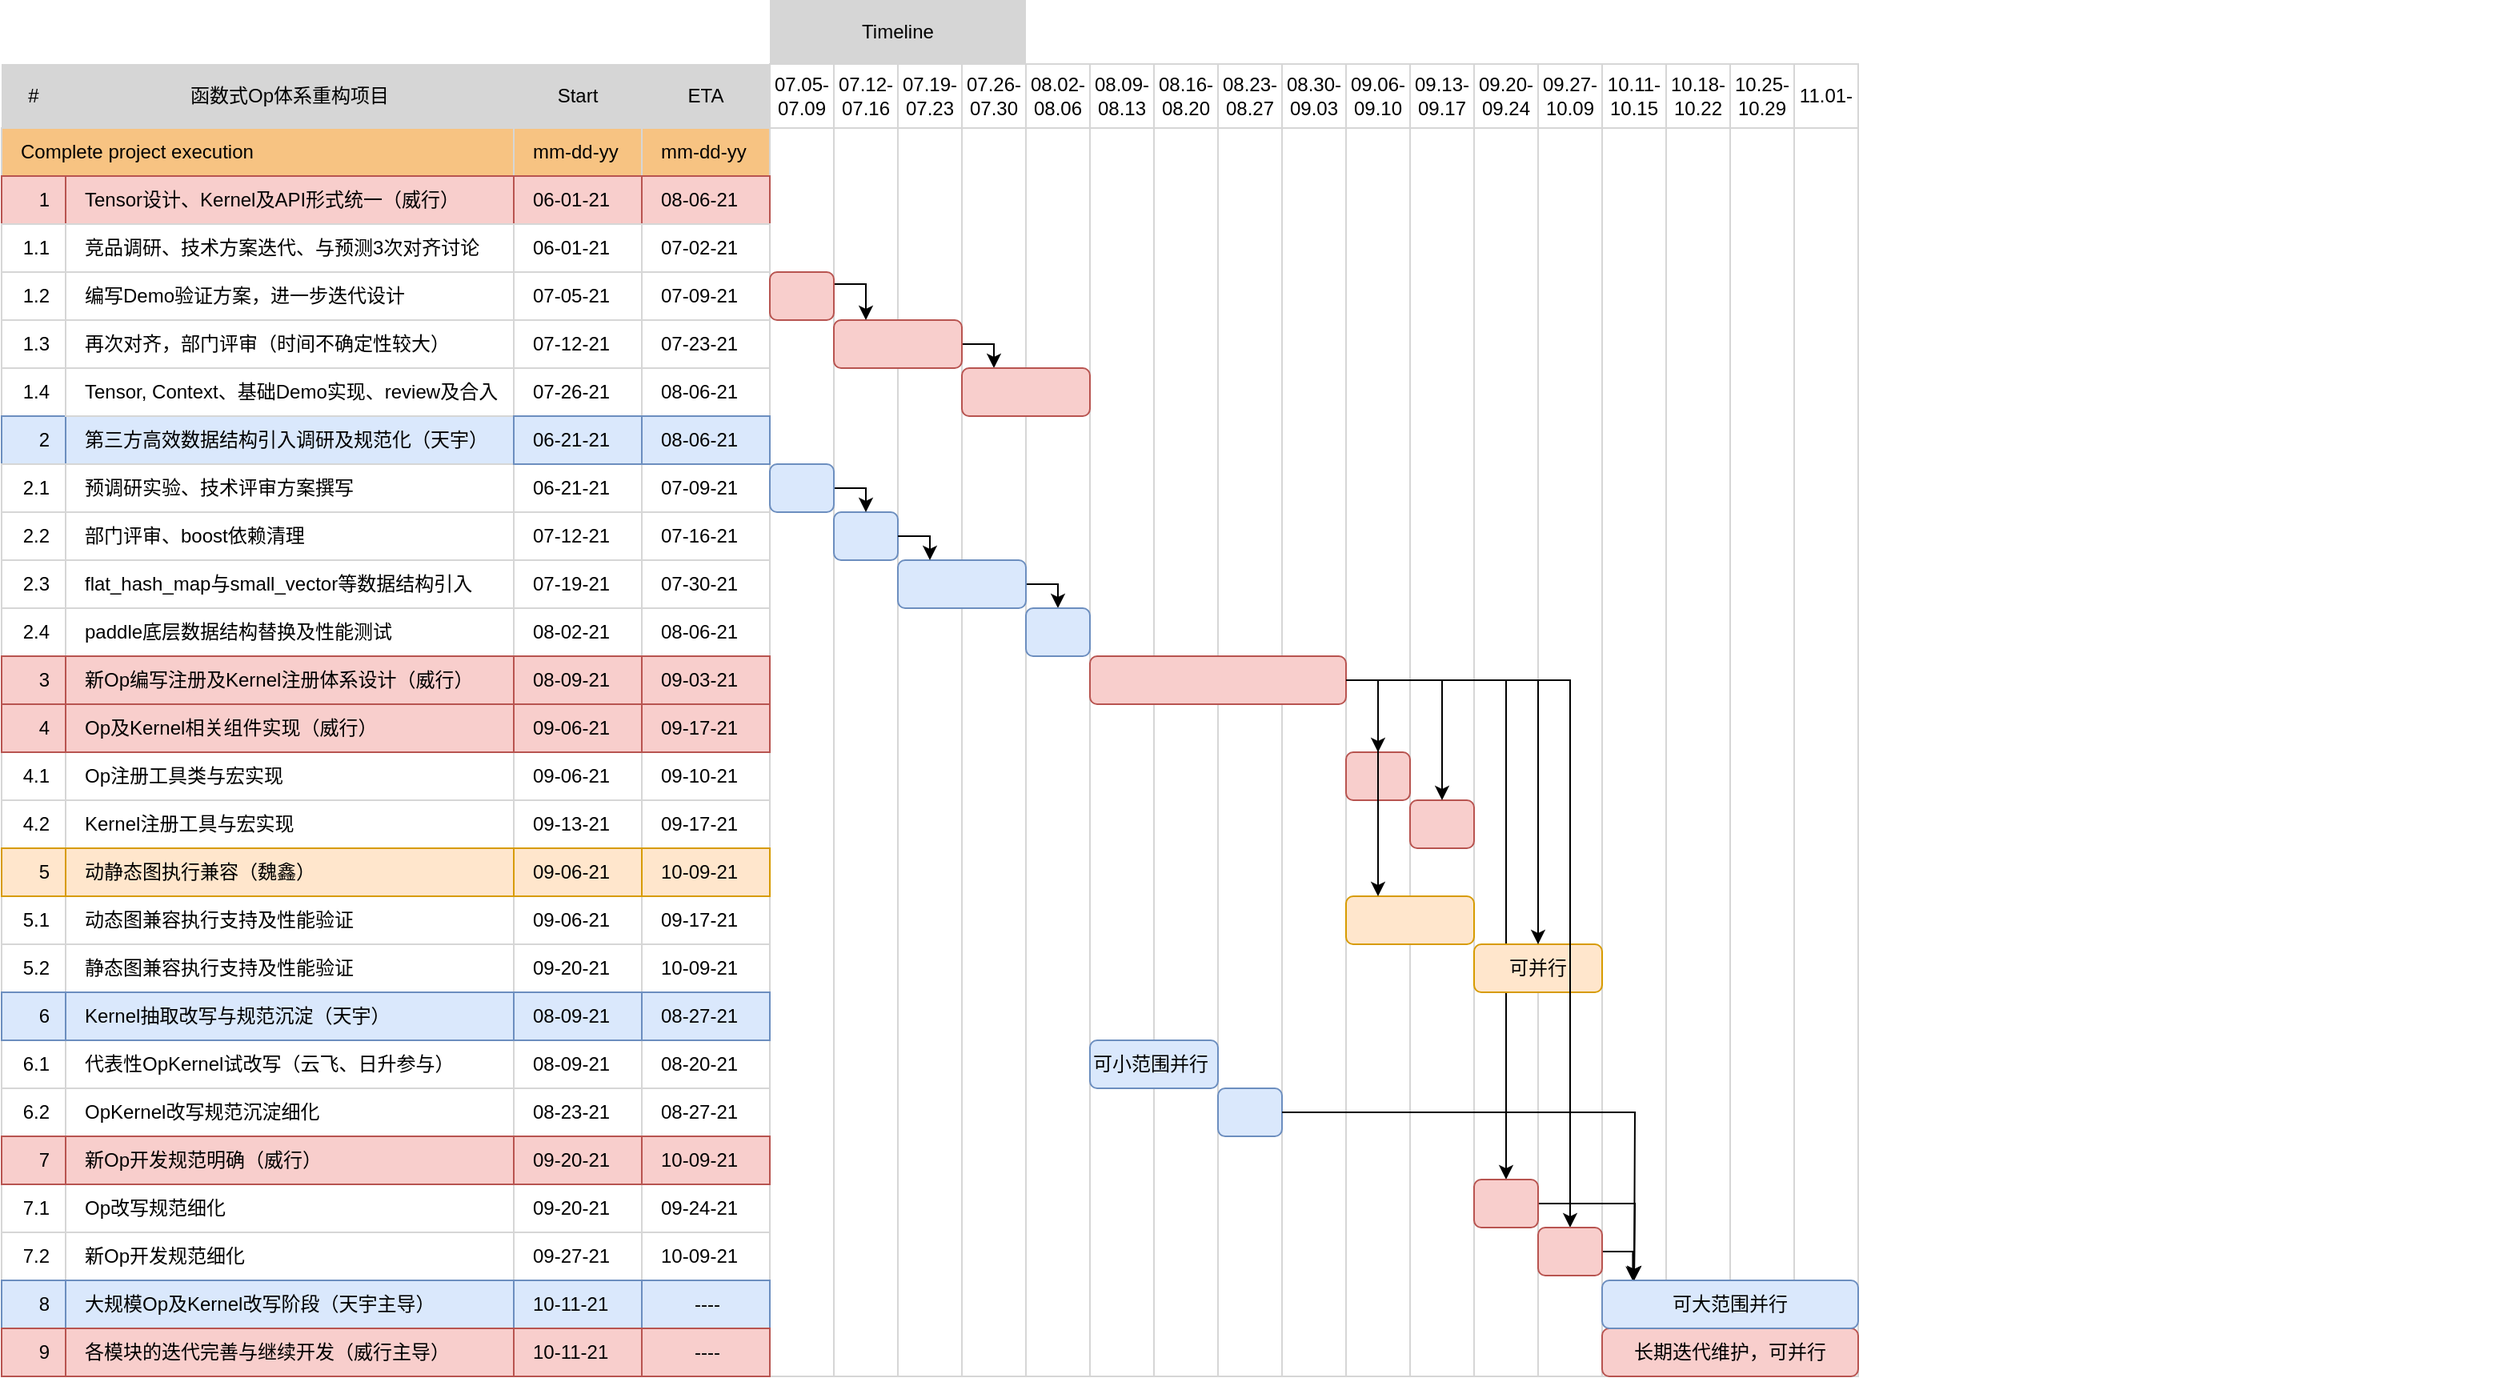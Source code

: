 <mxfile version="14.8.4" type="github">
  <diagram id="ldL86o38puUB_D25Ix0b" name="Page-1">
    <mxGraphModel dx="3258" dy="1356" grid="1" gridSize="10" guides="1" tooltips="1" connect="1" arrows="1" fold="1" page="1" pageScale="1" pageWidth="827" pageHeight="1169" math="0" shadow="0">
      <root>
        <mxCell id="0" />
        <mxCell id="1" parent="0" />
        <mxCell id="llm-Sv5bOsCH1gsNNvd9-442" value="" style="rounded=0;whiteSpace=wrap;html=1;strokeColor=#D6D6D6;fillColor=#FFFFFF;" vertex="1" parent="1">
          <mxGeometry x="-90" y="300" width="40" height="780" as="geometry" />
        </mxCell>
        <mxCell id="llm-Sv5bOsCH1gsNNvd9-437" value="09.20-09.24" style="whiteSpace=wrap;html=1;aspect=fixed;strokeColor=#D6D6D6;strokeWidth=1;fillColor=#FFFFFF;fontColor=#000000;align=center;" vertex="1" parent="1">
          <mxGeometry x="350" y="260" width="40" height="40" as="geometry" />
        </mxCell>
        <mxCell id="llm-Sv5bOsCH1gsNNvd9-438" value="09.27-10.09" style="whiteSpace=wrap;html=1;aspect=fixed;strokeColor=#D6D6D6;strokeWidth=1;fillColor=#FFFFFF;fontColor=#000000;align=center;" vertex="1" parent="1">
          <mxGeometry x="390" y="260" width="40" height="40" as="geometry" />
        </mxCell>
        <mxCell id="llm-Sv5bOsCH1gsNNvd9-439" value="10.11-10.15" style="whiteSpace=wrap;html=1;aspect=fixed;strokeColor=#D6D6D6;strokeWidth=1;fillColor=#FFFFFF;fontColor=#000000;align=center;" vertex="1" parent="1">
          <mxGeometry x="430" y="260" width="40" height="40" as="geometry" />
        </mxCell>
        <mxCell id="llm-Sv5bOsCH1gsNNvd9-440" value="10.18-10.22" style="whiteSpace=wrap;html=1;aspect=fixed;strokeColor=#D6D6D6;strokeWidth=1;fillColor=#FFFFFF;fontColor=#000000;align=center;" vertex="1" parent="1">
          <mxGeometry x="470" y="260" width="40" height="40" as="geometry" />
        </mxCell>
        <mxCell id="llm-Sv5bOsCH1gsNNvd9-441" value="10.25-10.29" style="whiteSpace=wrap;html=1;aspect=fixed;strokeColor=#D6D6D6;strokeWidth=1;fillColor=#FFFFFF;fontColor=#000000;align=center;" vertex="1" parent="1">
          <mxGeometry x="510" y="260" width="40" height="40" as="geometry" />
        </mxCell>
        <mxCell id="llm-Sv5bOsCH1gsNNvd9-342" value="" style="rounded=0;whiteSpace=wrap;html=1;strokeColor=#D6D6D6;fillColor=#FFFFFF;" vertex="1" parent="1">
          <mxGeometry x="30" y="299.62" width="40" height="780.38" as="geometry" />
        </mxCell>
        <mxCell id="llm-Sv5bOsCH1gsNNvd9-343" value="" style="rounded=0;whiteSpace=wrap;html=1;strokeColor=#D6D6D6;fillColor=#FFFFFF;" vertex="1" parent="1">
          <mxGeometry x="70" y="299.62" width="40" height="780.38" as="geometry" />
        </mxCell>
        <mxCell id="llm-Sv5bOsCH1gsNNvd9-344" value="" style="rounded=0;whiteSpace=wrap;html=1;strokeColor=#D6D6D6;fillColor=#FFFFFF;" vertex="1" parent="1">
          <mxGeometry x="110" y="299.62" width="40" height="780.38" as="geometry" />
        </mxCell>
        <mxCell id="llm-Sv5bOsCH1gsNNvd9-345" value="" style="rounded=0;whiteSpace=wrap;html=1;strokeColor=#D6D6D6;fillColor=#FFFFFF;" vertex="1" parent="1">
          <mxGeometry x="-50" y="299.62" width="40" height="780.38" as="geometry" />
        </mxCell>
        <mxCell id="llm-Sv5bOsCH1gsNNvd9-346" value="" style="rounded=0;whiteSpace=wrap;html=1;strokeColor=#D6D6D6;fillColor=#FFFFFF;" vertex="1" parent="1">
          <mxGeometry x="-10" y="299.62" width="40" height="780.38" as="geometry" />
        </mxCell>
        <mxCell id="llm-Sv5bOsCH1gsNNvd9-410" value="" style="rounded=0;whiteSpace=wrap;html=1;strokeColor=#D6D6D6;fillColor=#FFFFFF;" vertex="1" parent="1">
          <mxGeometry x="230" y="299.62" width="40" height="780.38" as="geometry" />
        </mxCell>
        <mxCell id="llm-Sv5bOsCH1gsNNvd9-411" value="" style="rounded=0;whiteSpace=wrap;html=1;strokeColor=#D6D6D6;fillColor=#FFFFFF;" vertex="1" parent="1">
          <mxGeometry x="270" y="299.62" width="40" height="780.38" as="geometry" />
        </mxCell>
        <mxCell id="llm-Sv5bOsCH1gsNNvd9-412" value="" style="rounded=0;whiteSpace=wrap;html=1;strokeColor=#D6D6D6;fillColor=#FFFFFF;" vertex="1" parent="1">
          <mxGeometry x="310" y="299.62" width="40" height="780.38" as="geometry" />
        </mxCell>
        <mxCell id="llm-Sv5bOsCH1gsNNvd9-413" value="" style="rounded=0;whiteSpace=wrap;html=1;strokeColor=#D6D6D6;fillColor=#FFFFFF;" vertex="1" parent="1">
          <mxGeometry x="150" y="299.62" width="40" height="780.38" as="geometry" />
        </mxCell>
        <mxCell id="llm-Sv5bOsCH1gsNNvd9-414" value="" style="rounded=0;whiteSpace=wrap;html=1;strokeColor=#D6D6D6;fillColor=#FFFFFF;" vertex="1" parent="1">
          <mxGeometry x="190" y="299.62" width="40" height="780.38" as="geometry" />
        </mxCell>
        <mxCell id="llm-Sv5bOsCH1gsNNvd9-424" value="" style="rounded=0;whiteSpace=wrap;html=1;strokeColor=#D6D6D6;fillColor=#FFFFFF;" vertex="1" parent="1">
          <mxGeometry x="350" y="300" width="40" height="780" as="geometry" />
        </mxCell>
        <mxCell id="llm-Sv5bOsCH1gsNNvd9-110" value="&lt;span style=&quot;&quot;&gt;Complete project execution&lt;/span&gt;" style="rounded=0;whiteSpace=wrap;html=1;strokeColor=#D6D6D6;fillColor=#f7c382;align=left;spacingLeft=10;" vertex="1" parent="1">
          <mxGeometry x="-570" y="300" width="480" height="30" as="geometry" />
        </mxCell>
        <mxCell id="llm-Sv5bOsCH1gsNNvd9-111" value="Tensor设计、Kernel及API形式统一（威行）" style="rounded=0;whiteSpace=wrap;html=1;strokeColor=#b85450;fillColor=#f8cecc;align=left;spacingLeft=10;" vertex="1" parent="1">
          <mxGeometry x="-530" y="330" width="280" height="30" as="geometry" />
        </mxCell>
        <mxCell id="llm-Sv5bOsCH1gsNNvd9-112" value="竞品调研、技术方案迭代、与预测3次对齐讨论" style="rounded=0;whiteSpace=wrap;html=1;strokeColor=#D6D6D6;fillColor=#FFFFFF;align=left;spacingLeft=10;" vertex="1" parent="1">
          <mxGeometry x="-530" y="360" width="280" height="30" as="geometry" />
        </mxCell>
        <mxCell id="llm-Sv5bOsCH1gsNNvd9-113" value="再次对齐，部门评审（时间不确定性较大）" style="rounded=0;whiteSpace=wrap;html=1;strokeColor=#D6D6D6;fillColor=#FFFFFF;align=left;spacingLeft=10;" vertex="1" parent="1">
          <mxGeometry x="-530" y="420" width="280" height="30" as="geometry" />
        </mxCell>
        <mxCell id="llm-Sv5bOsCH1gsNNvd9-116" value="&lt;span&gt;第三方高效数据结构引入调研及规范化（天宇）&lt;/span&gt;" style="rounded=0;whiteSpace=wrap;html=1;strokeColor=#6c8ebf;fillColor=#dae8fc;align=left;spacingLeft=10;" vertex="1" parent="1">
          <mxGeometry x="-530" y="480" width="280" height="30" as="geometry" />
        </mxCell>
        <mxCell id="llm-Sv5bOsCH1gsNNvd9-117" value="预调研实验、技术评审方案撰写" style="rounded=0;whiteSpace=wrap;html=1;strokeColor=#D6D6D6;fillColor=#FFFFFF;align=left;spacingLeft=10;" vertex="1" parent="1">
          <mxGeometry x="-530" y="510" width="280" height="30" as="geometry" />
        </mxCell>
        <mxCell id="llm-Sv5bOsCH1gsNNvd9-118" value="&lt;span&gt;部门评审、boost依赖清理&lt;/span&gt;" style="rounded=0;whiteSpace=wrap;html=1;strokeColor=#D6D6D6;fillColor=#FFFFFF;align=left;spacingLeft=10;" vertex="1" parent="1">
          <mxGeometry x="-530" y="540" width="280" height="30" as="geometry" />
        </mxCell>
        <mxCell id="llm-Sv5bOsCH1gsNNvd9-119" value="flat_hash_map与small_vector等数据结构引入" style="rounded=0;whiteSpace=wrap;html=1;strokeColor=#D6D6D6;fillColor=#FFFFFF;align=left;spacingLeft=10;" vertex="1" parent="1">
          <mxGeometry x="-530" y="570" width="280" height="30" as="geometry" />
        </mxCell>
        <mxCell id="llm-Sv5bOsCH1gsNNvd9-120" value="paddle底层数据结构替换及性能测试" style="rounded=0;whiteSpace=wrap;html=1;strokeColor=#D6D6D6;fillColor=#FFFFFF;align=left;spacingLeft=10;" vertex="1" parent="1">
          <mxGeometry x="-530" y="600" width="280" height="30" as="geometry" />
        </mxCell>
        <mxCell id="llm-Sv5bOsCH1gsNNvd9-123" value="&lt;span&gt;新Op编写注册及Kernel注册体系设计（威行）&lt;/span&gt;" style="rounded=0;whiteSpace=wrap;html=1;strokeColor=#b85450;fillColor=#f8cecc;align=left;spacingLeft=10;" vertex="1" parent="1">
          <mxGeometry x="-530" y="630" width="280" height="30" as="geometry" />
        </mxCell>
        <mxCell id="llm-Sv5bOsCH1gsNNvd9-124" value="&lt;span&gt;Op注册工具类与宏实现&lt;/span&gt;" style="rounded=0;whiteSpace=wrap;html=1;strokeColor=#D6D6D6;fillColor=#FFFFFF;align=left;spacingLeft=10;" vertex="1" parent="1">
          <mxGeometry x="-530" y="690" width="280" height="30" as="geometry" />
        </mxCell>
        <mxCell id="llm-Sv5bOsCH1gsNNvd9-125" value="Kernel注册工具与宏实现" style="rounded=0;whiteSpace=wrap;html=1;strokeColor=#D6D6D6;fillColor=#FFFFFF;align=left;spacingLeft=10;" vertex="1" parent="1">
          <mxGeometry x="-530" y="720" width="280" height="30" as="geometry" />
        </mxCell>
        <mxCell id="llm-Sv5bOsCH1gsNNvd9-126" value="&lt;span&gt;动态图兼容执行支持及性能验证&lt;/span&gt;" style="rounded=0;whiteSpace=wrap;html=1;strokeColor=#D6D6D6;fillColor=#FFFFFF;align=left;spacingLeft=10;" vertex="1" parent="1">
          <mxGeometry x="-530" y="780" width="280" height="30" as="geometry" />
        </mxCell>
        <mxCell id="llm-Sv5bOsCH1gsNNvd9-127" value="静态图兼容执行支持及性能验证" style="rounded=0;whiteSpace=wrap;html=1;strokeColor=#D6D6D6;fillColor=#FFFFFF;align=left;spacingLeft=10;" vertex="1" parent="1">
          <mxGeometry x="-530" y="810" width="280" height="30" as="geometry" />
        </mxCell>
        <mxCell id="llm-Sv5bOsCH1gsNNvd9-129" value="1" style="rounded=0;whiteSpace=wrap;html=1;strokeColor=#b85450;fillColor=#f8cecc;align=right;spacingLeft=10;spacingRight=8;" vertex="1" parent="1">
          <mxGeometry x="-570" y="330" width="40" height="30" as="geometry" />
        </mxCell>
        <mxCell id="llm-Sv5bOsCH1gsNNvd9-130" value="1.1" style="rounded=0;whiteSpace=wrap;html=1;strokeColor=#D6D6D6;fillColor=#FFFFFF;align=right;spacingLeft=10;spacingRight=8;" vertex="1" parent="1">
          <mxGeometry x="-570" y="360" width="40" height="30" as="geometry" />
        </mxCell>
        <mxCell id="llm-Sv5bOsCH1gsNNvd9-131" value="1.2" style="rounded=0;whiteSpace=wrap;html=1;strokeColor=#D6D6D6;fillColor=#FFFFFF;align=right;spacingLeft=10;spacingRight=8;" vertex="1" parent="1">
          <mxGeometry x="-570" y="390" width="40" height="30" as="geometry" />
        </mxCell>
        <mxCell id="llm-Sv5bOsCH1gsNNvd9-132" value="1.4" style="rounded=0;whiteSpace=wrap;html=1;strokeColor=#D6D6D6;fillColor=#FFFFFF;align=right;spacingLeft=10;spacingRight=8;" vertex="1" parent="1">
          <mxGeometry x="-570" y="450" width="40" height="30" as="geometry" />
        </mxCell>
        <mxCell id="llm-Sv5bOsCH1gsNNvd9-134" value="2" style="rounded=0;whiteSpace=wrap;html=1;strokeColor=#6c8ebf;fillColor=#dae8fc;align=right;spacingLeft=10;spacingRight=8;" vertex="1" parent="1">
          <mxGeometry x="-570" y="480" width="40" height="30" as="geometry" />
        </mxCell>
        <mxCell id="llm-Sv5bOsCH1gsNNvd9-135" value="2.1" style="rounded=0;whiteSpace=wrap;html=1;strokeColor=#D6D6D6;fillColor=#FFFFFF;align=right;spacingLeft=10;spacingRight=8;" vertex="1" parent="1">
          <mxGeometry x="-570" y="510" width="40" height="30" as="geometry" />
        </mxCell>
        <mxCell id="llm-Sv5bOsCH1gsNNvd9-136" value="2.2" style="rounded=0;whiteSpace=wrap;html=1;strokeColor=#D6D6D6;fillColor=#FFFFFF;align=right;spacingLeft=10;spacingRight=8;" vertex="1" parent="1">
          <mxGeometry x="-570" y="540" width="40" height="30" as="geometry" />
        </mxCell>
        <mxCell id="llm-Sv5bOsCH1gsNNvd9-137" value="2.3" style="rounded=0;whiteSpace=wrap;html=1;strokeColor=#D6D6D6;fillColor=#FFFFFF;align=right;spacingLeft=10;spacingRight=8;" vertex="1" parent="1">
          <mxGeometry x="-570" y="570" width="40" height="30" as="geometry" />
        </mxCell>
        <mxCell id="llm-Sv5bOsCH1gsNNvd9-138" value="2.4" style="rounded=0;whiteSpace=wrap;html=1;strokeColor=#D6D6D6;fillColor=#FFFFFF;align=right;spacingLeft=10;spacingRight=8;" vertex="1" parent="1">
          <mxGeometry x="-570" y="600" width="40" height="30" as="geometry" />
        </mxCell>
        <mxCell id="llm-Sv5bOsCH1gsNNvd9-141" value="3" style="rounded=0;whiteSpace=wrap;html=1;strokeColor=#b85450;fillColor=#f8cecc;align=right;spacingLeft=10;spacingRight=8;" vertex="1" parent="1">
          <mxGeometry x="-570" y="630" width="40" height="30" as="geometry" />
        </mxCell>
        <mxCell id="llm-Sv5bOsCH1gsNNvd9-142" value="4.1" style="rounded=0;whiteSpace=wrap;html=1;strokeColor=#D6D6D6;fillColor=#FFFFFF;align=right;spacingLeft=10;spacingRight=8;" vertex="1" parent="1">
          <mxGeometry x="-570" y="690" width="40" height="30" as="geometry" />
        </mxCell>
        <mxCell id="llm-Sv5bOsCH1gsNNvd9-143" value="4.2" style="rounded=0;whiteSpace=wrap;html=1;strokeColor=#D6D6D6;fillColor=#FFFFFF;align=right;spacingLeft=10;spacingRight=8;" vertex="1" parent="1">
          <mxGeometry x="-570" y="720" width="40" height="30" as="geometry" />
        </mxCell>
        <mxCell id="llm-Sv5bOsCH1gsNNvd9-144" value="5.1" style="rounded=0;whiteSpace=wrap;html=1;strokeColor=#D6D6D6;fillColor=#FFFFFF;align=right;spacingLeft=10;spacingRight=8;" vertex="1" parent="1">
          <mxGeometry x="-570" y="780" width="40" height="30" as="geometry" />
        </mxCell>
        <mxCell id="llm-Sv5bOsCH1gsNNvd9-145" value="5.2" style="rounded=0;whiteSpace=wrap;html=1;strokeColor=#D6D6D6;fillColor=#FFFFFF;align=right;spacingLeft=10;spacingRight=8;" vertex="1" parent="1">
          <mxGeometry x="-570" y="810" width="40" height="30" as="geometry" />
        </mxCell>
        <mxCell id="llm-Sv5bOsCH1gsNNvd9-150" value="mm-dd-yy" style="rounded=0;whiteSpace=wrap;html=1;strokeColor=#D6D6D6;fillColor=#f7c382;align=left;spacingLeft=10;spacingRight=8;" vertex="1" parent="1">
          <mxGeometry x="-250" y="300" width="80" height="30" as="geometry" />
        </mxCell>
        <mxCell id="llm-Sv5bOsCH1gsNNvd9-151" value="06-01-21" style="rounded=0;whiteSpace=wrap;html=1;strokeColor=#b85450;fillColor=#f8cecc;align=left;spacingLeft=10;spacingRight=8;" vertex="1" parent="1">
          <mxGeometry x="-250" y="330" width="80" height="30" as="geometry" />
        </mxCell>
        <mxCell id="llm-Sv5bOsCH1gsNNvd9-152" value="06-01-21" style="rounded=0;whiteSpace=wrap;html=1;strokeColor=#D6D6D6;fillColor=#FFFFFF;align=left;spacingLeft=10;spacingRight=8;" vertex="1" parent="1">
          <mxGeometry x="-250" y="360" width="80" height="30" as="geometry" />
        </mxCell>
        <mxCell id="llm-Sv5bOsCH1gsNNvd9-153" value="mm-dd-yy" style="rounded=0;whiteSpace=wrap;html=1;strokeColor=#D6D6D6;fillColor=#f7c382;align=left;spacingLeft=10;spacingRight=8;" vertex="1" parent="1">
          <mxGeometry x="-170" y="300" width="80" height="30" as="geometry" />
        </mxCell>
        <mxCell id="llm-Sv5bOsCH1gsNNvd9-154" value="08-06-21" style="rounded=0;whiteSpace=wrap;html=1;strokeColor=#b85450;fillColor=#f8cecc;align=left;spacingLeft=10;spacingRight=8;" vertex="1" parent="1">
          <mxGeometry x="-170" y="330" width="80" height="30" as="geometry" />
        </mxCell>
        <mxCell id="llm-Sv5bOsCH1gsNNvd9-155" value="07-02-21" style="rounded=0;whiteSpace=wrap;html=1;strokeColor=#D6D6D6;fillColor=#FFFFFF;align=left;spacingLeft=10;spacingRight=8;" vertex="1" parent="1">
          <mxGeometry x="-170" y="360" width="80" height="30" as="geometry" />
        </mxCell>
        <mxCell id="llm-Sv5bOsCH1gsNNvd9-156" value="编写Demo验证方案，进一步迭代设计" style="rounded=0;whiteSpace=wrap;html=1;strokeColor=#D6D6D6;fillColor=#FFFFFF;align=left;spacingLeft=10;" vertex="1" parent="1">
          <mxGeometry x="-530" y="390" width="280" height="30" as="geometry" />
        </mxCell>
        <mxCell id="llm-Sv5bOsCH1gsNNvd9-157" value="1.3" style="rounded=0;whiteSpace=wrap;html=1;strokeColor=#D6D6D6;fillColor=#FFFFFF;align=right;spacingLeft=10;spacingRight=8;" vertex="1" parent="1">
          <mxGeometry x="-570" y="420" width="40" height="30" as="geometry" />
        </mxCell>
        <mxCell id="llm-Sv5bOsCH1gsNNvd9-158" value="Tensor, Context、基础Demo实现、review及合入" style="rounded=0;whiteSpace=wrap;html=1;strokeColor=#D6D6D6;fillColor=#FFFFFF;align=left;spacingLeft=10;" vertex="1" parent="1">
          <mxGeometry x="-530" y="450" width="280" height="30" as="geometry" />
        </mxCell>
        <mxCell id="llm-Sv5bOsCH1gsNNvd9-160" value="#" style="rounded=0;whiteSpace=wrap;html=1;strokeColor=none;fillColor=#D6D6D6;align=center;" vertex="1" parent="1">
          <mxGeometry x="-570" y="260" width="40" height="40" as="geometry" />
        </mxCell>
        <mxCell id="llm-Sv5bOsCH1gsNNvd9-161" value="函数式Op体系重构项目" style="rounded=0;whiteSpace=wrap;html=1;strokeColor=none;fillColor=#D6D6D6;align=center;" vertex="1" parent="1">
          <mxGeometry x="-530" y="260" width="280" height="40" as="geometry" />
        </mxCell>
        <mxCell id="llm-Sv5bOsCH1gsNNvd9-163" value="Start" style="rounded=0;whiteSpace=wrap;html=1;strokeColor=none;fillColor=#D6D6D6;align=center;" vertex="1" parent="1">
          <mxGeometry x="-250" y="260" width="80" height="40" as="geometry" />
        </mxCell>
        <mxCell id="llm-Sv5bOsCH1gsNNvd9-164" value="ETA" style="rounded=0;whiteSpace=wrap;html=1;strokeColor=none;fillColor=#D6D6D6;align=center;" vertex="1" parent="1">
          <mxGeometry x="-170" y="260" width="80" height="40" as="geometry" />
        </mxCell>
        <mxCell id="llm-Sv5bOsCH1gsNNvd9-165" value="07-05-21" style="rounded=0;whiteSpace=wrap;html=1;strokeColor=#D6D6D6;fillColor=#FFFFFF;align=left;spacingLeft=10;spacingRight=8;" vertex="1" parent="1">
          <mxGeometry x="-250" y="390" width="80" height="30" as="geometry" />
        </mxCell>
        <mxCell id="llm-Sv5bOsCH1gsNNvd9-166" value="07-09-21" style="rounded=0;whiteSpace=wrap;html=1;strokeColor=#D6D6D6;fillColor=#FFFFFF;align=left;spacingLeft=10;spacingRight=8;" vertex="1" parent="1">
          <mxGeometry x="-170" y="390" width="80" height="30" as="geometry" />
        </mxCell>
        <mxCell id="llm-Sv5bOsCH1gsNNvd9-168" value="07-12-21" style="rounded=0;whiteSpace=wrap;html=1;strokeColor=#D6D6D6;fillColor=#FFFFFF;align=left;spacingLeft=10;spacingRight=8;" vertex="1" parent="1">
          <mxGeometry x="-250" y="420" width="80" height="30" as="geometry" />
        </mxCell>
        <mxCell id="llm-Sv5bOsCH1gsNNvd9-169" value="07-23-21" style="rounded=0;whiteSpace=wrap;html=1;strokeColor=#D6D6D6;fillColor=#FFFFFF;align=left;spacingLeft=10;spacingRight=8;" vertex="1" parent="1">
          <mxGeometry x="-170" y="420" width="80" height="30" as="geometry" />
        </mxCell>
        <mxCell id="llm-Sv5bOsCH1gsNNvd9-172" value="07-26-21" style="rounded=0;whiteSpace=wrap;html=1;strokeColor=#D6D6D6;fillColor=#FFFFFF;align=left;spacingLeft=10;spacingRight=8;" vertex="1" parent="1">
          <mxGeometry x="-250" y="450" width="80" height="30" as="geometry" />
        </mxCell>
        <mxCell id="llm-Sv5bOsCH1gsNNvd9-177" value="08-06-21" style="rounded=0;whiteSpace=wrap;html=1;strokeColor=#D6D6D6;fillColor=#FFFFFF;align=left;spacingLeft=10;spacingRight=8;" vertex="1" parent="1">
          <mxGeometry x="-170" y="450" width="80" height="30" as="geometry" />
        </mxCell>
        <mxCell id="llm-Sv5bOsCH1gsNNvd9-181" value="06-21-21" style="rounded=0;whiteSpace=wrap;html=1;strokeColor=#D6D6D6;fillColor=#FFFFFF;align=left;spacingLeft=10;spacingRight=8;" vertex="1" parent="1">
          <mxGeometry x="-250" y="510" width="80" height="30" as="geometry" />
        </mxCell>
        <mxCell id="llm-Sv5bOsCH1gsNNvd9-182" value="07-12-21" style="rounded=0;whiteSpace=wrap;html=1;strokeColor=#D6D6D6;fillColor=#FFFFFF;align=left;spacingLeft=10;spacingRight=8;" vertex="1" parent="1">
          <mxGeometry x="-250" y="540" width="80" height="30" as="geometry" />
        </mxCell>
        <mxCell id="llm-Sv5bOsCH1gsNNvd9-184" value="07-19-21" style="rounded=0;whiteSpace=wrap;html=1;strokeColor=#D6D6D6;fillColor=#FFFFFF;align=left;spacingLeft=10;spacingRight=8;" vertex="1" parent="1">
          <mxGeometry x="-250" y="570" width="80" height="30" as="geometry" />
        </mxCell>
        <mxCell id="llm-Sv5bOsCH1gsNNvd9-186" value="07-09-21" style="rounded=0;whiteSpace=wrap;html=1;strokeColor=#D6D6D6;fillColor=#FFFFFF;align=left;spacingLeft=10;spacingRight=8;" vertex="1" parent="1">
          <mxGeometry x="-170" y="510" width="80" height="30" as="geometry" />
        </mxCell>
        <mxCell id="llm-Sv5bOsCH1gsNNvd9-187" value="07-16-21" style="rounded=0;whiteSpace=wrap;html=1;strokeColor=#D6D6D6;fillColor=#FFFFFF;align=left;spacingLeft=10;spacingRight=8;" vertex="1" parent="1">
          <mxGeometry x="-170" y="540" width="80" height="30" as="geometry" />
        </mxCell>
        <mxCell id="llm-Sv5bOsCH1gsNNvd9-188" value="07-30-21" style="rounded=0;whiteSpace=wrap;html=1;strokeColor=#D6D6D6;fillColor=#FFFFFF;align=left;spacingLeft=10;spacingRight=8;" vertex="1" parent="1">
          <mxGeometry x="-170" y="570" width="80" height="30" as="geometry" />
        </mxCell>
        <mxCell id="llm-Sv5bOsCH1gsNNvd9-190" value="08-02-21" style="rounded=0;whiteSpace=wrap;html=1;strokeColor=#D6D6D6;fillColor=#FFFFFF;align=left;spacingLeft=10;spacingRight=8;" vertex="1" parent="1">
          <mxGeometry x="-250" y="600" width="80" height="30" as="geometry" />
        </mxCell>
        <mxCell id="llm-Sv5bOsCH1gsNNvd9-195" value="08-06-21" style="rounded=0;whiteSpace=wrap;html=1;strokeColor=#D6D6D6;fillColor=#FFFFFF;align=left;spacingLeft=10;spacingRight=8;" vertex="1" parent="1">
          <mxGeometry x="-170" y="600" width="80" height="30" as="geometry" />
        </mxCell>
        <mxCell id="llm-Sv5bOsCH1gsNNvd9-199" value="09-06-21" style="rounded=0;whiteSpace=wrap;html=1;strokeColor=#D6D6D6;fillColor=#FFFFFF;align=left;spacingLeft=10;spacingRight=8;" vertex="1" parent="1">
          <mxGeometry x="-250" y="690" width="80" height="30" as="geometry" />
        </mxCell>
        <mxCell id="llm-Sv5bOsCH1gsNNvd9-200" value="09-13-21" style="rounded=0;whiteSpace=wrap;html=1;strokeColor=#D6D6D6;fillColor=#FFFFFF;align=left;spacingLeft=10;spacingRight=8;" vertex="1" parent="1">
          <mxGeometry x="-250" y="720" width="80" height="30" as="geometry" />
        </mxCell>
        <mxCell id="llm-Sv5bOsCH1gsNNvd9-202" value="09-06-21" style="rounded=0;whiteSpace=wrap;html=1;strokeColor=#D6D6D6;fillColor=#FFFFFF;align=left;spacingLeft=10;spacingRight=8;" vertex="1" parent="1">
          <mxGeometry x="-250" y="780" width="80" height="30" as="geometry" />
        </mxCell>
        <mxCell id="llm-Sv5bOsCH1gsNNvd9-204" value="09-10-21" style="rounded=0;whiteSpace=wrap;html=1;strokeColor=#D6D6D6;fillColor=#FFFFFF;align=left;spacingLeft=10;spacingRight=8;" vertex="1" parent="1">
          <mxGeometry x="-170" y="690" width="80" height="30" as="geometry" />
        </mxCell>
        <mxCell id="llm-Sv5bOsCH1gsNNvd9-205" value="09-17-21" style="rounded=0;whiteSpace=wrap;html=1;strokeColor=#D6D6D6;fillColor=#FFFFFF;align=left;spacingLeft=10;spacingRight=8;" vertex="1" parent="1">
          <mxGeometry x="-170" y="720" width="80" height="30" as="geometry" />
        </mxCell>
        <mxCell id="llm-Sv5bOsCH1gsNNvd9-206" value="09-17-21" style="rounded=0;whiteSpace=wrap;html=1;strokeColor=#D6D6D6;fillColor=#FFFFFF;align=left;spacingLeft=10;spacingRight=8;" vertex="1" parent="1">
          <mxGeometry x="-170" y="780" width="80" height="30" as="geometry" />
        </mxCell>
        <mxCell id="llm-Sv5bOsCH1gsNNvd9-208" value="09-20-21" style="rounded=0;whiteSpace=wrap;html=1;strokeColor=#D6D6D6;fillColor=#FFFFFF;align=left;spacingLeft=10;spacingRight=8;" vertex="1" parent="1">
          <mxGeometry x="-250" y="810" width="80" height="30" as="geometry" />
        </mxCell>
        <mxCell id="llm-Sv5bOsCH1gsNNvd9-211" value="10-09-21" style="rounded=0;whiteSpace=wrap;html=1;strokeColor=#D6D6D6;fillColor=#FFFFFF;align=left;spacingLeft=10;spacingRight=8;" vertex="1" parent="1">
          <mxGeometry x="-170" y="810" width="80" height="30" as="geometry" />
        </mxCell>
        <mxCell id="llm-Sv5bOsCH1gsNNvd9-214" value="06-21-21" style="rounded=0;whiteSpace=wrap;html=1;strokeColor=#6c8ebf;fillColor=#dae8fc;align=left;spacingLeft=10;spacingRight=8;" vertex="1" parent="1">
          <mxGeometry x="-250" y="480" width="80" height="30" as="geometry" />
        </mxCell>
        <mxCell id="llm-Sv5bOsCH1gsNNvd9-215" value="08-06-21" style="rounded=0;whiteSpace=wrap;html=1;strokeColor=#6c8ebf;fillColor=#dae8fc;align=left;spacingLeft=10;spacingRight=8;" vertex="1" parent="1">
          <mxGeometry x="-170" y="480" width="80" height="30" as="geometry" />
        </mxCell>
        <mxCell id="llm-Sv5bOsCH1gsNNvd9-217" value="08-09-21" style="rounded=0;whiteSpace=wrap;html=1;strokeColor=#b85450;fillColor=#f8cecc;align=left;spacingLeft=10;spacingRight=8;" vertex="1" parent="1">
          <mxGeometry x="-250" y="630" width="80" height="30" as="geometry" />
        </mxCell>
        <mxCell id="llm-Sv5bOsCH1gsNNvd9-218" value="09-03-21" style="rounded=0;whiteSpace=wrap;html=1;strokeColor=#b85450;fillColor=#f8cecc;align=left;spacingLeft=10;spacingRight=8;" vertex="1" parent="1">
          <mxGeometry x="-170" y="630" width="80" height="30" as="geometry" />
        </mxCell>
        <mxCell id="llm-Sv5bOsCH1gsNNvd9-335" value="Timeline" style="rounded=0;whiteSpace=wrap;html=1;strokeColor=none;fillColor=#D6D6D6;align=center;" vertex="1" parent="1">
          <mxGeometry x="-90" y="220" width="160" height="40" as="geometry" />
        </mxCell>
        <mxCell id="llm-Sv5bOsCH1gsNNvd9-360" value="07.12-07.16" style="whiteSpace=wrap;html=1;aspect=fixed;strokeColor=#D6D6D6;strokeWidth=1;fillColor=#FFFFFF;fontColor=#000000;align=center;" vertex="1" parent="1">
          <mxGeometry x="-50" y="260" width="40" height="40" as="geometry" />
        </mxCell>
        <mxCell id="llm-Sv5bOsCH1gsNNvd9-394" value="07.19-07.23" style="whiteSpace=wrap;html=1;aspect=fixed;strokeColor=#D6D6D6;strokeWidth=1;fillColor=#FFFFFF;fontColor=#000000;align=center;" vertex="1" parent="1">
          <mxGeometry x="-10" y="260" width="40" height="40" as="geometry" />
        </mxCell>
        <mxCell id="llm-Sv5bOsCH1gsNNvd9-395" value="07.26-07.30" style="whiteSpace=wrap;html=1;aspect=fixed;strokeColor=#D6D6D6;strokeWidth=1;fillColor=#FFFFFF;fontColor=#000000;align=center;" vertex="1" parent="1">
          <mxGeometry x="30" y="260" width="40" height="40" as="geometry" />
        </mxCell>
        <mxCell id="llm-Sv5bOsCH1gsNNvd9-396" value="08.02-08.06" style="whiteSpace=wrap;html=1;aspect=fixed;strokeColor=#D6D6D6;strokeWidth=1;fillColor=#FFFFFF;fontColor=#000000;align=center;" vertex="1" parent="1">
          <mxGeometry x="70" y="260" width="40" height="40" as="geometry" />
        </mxCell>
        <mxCell id="llm-Sv5bOsCH1gsNNvd9-397" value="08.09-08.13" style="whiteSpace=wrap;html=1;aspect=fixed;strokeColor=#D6D6D6;strokeWidth=1;fillColor=#FFFFFF;fontColor=#000000;align=center;" vertex="1" parent="1">
          <mxGeometry x="110" y="260" width="40" height="40" as="geometry" />
        </mxCell>
        <mxCell id="llm-Sv5bOsCH1gsNNvd9-443" value="07.05-07.09" style="whiteSpace=wrap;html=1;aspect=fixed;strokeColor=#D6D6D6;strokeWidth=1;fillColor=#FFFFFF;fontColor=#000000;align=center;" vertex="1" parent="1">
          <mxGeometry x="-90" y="260" width="40" height="40" as="geometry" />
        </mxCell>
        <mxCell id="llm-Sv5bOsCH1gsNNvd9-485" value="&lt;span&gt;Op及Kernel相关组件实现（威行）&lt;/span&gt;" style="rounded=0;whiteSpace=wrap;html=1;strokeColor=#b85450;fillColor=#f8cecc;align=left;spacingLeft=10;" vertex="1" parent="1">
          <mxGeometry x="-530" y="660" width="280" height="30" as="geometry" />
        </mxCell>
        <mxCell id="llm-Sv5bOsCH1gsNNvd9-486" value="4" style="rounded=0;whiteSpace=wrap;html=1;strokeColor=#b85450;fillColor=#f8cecc;align=right;spacingLeft=10;spacingRight=8;" vertex="1" parent="1">
          <mxGeometry x="-570" y="660" width="40" height="30" as="geometry" />
        </mxCell>
        <mxCell id="llm-Sv5bOsCH1gsNNvd9-487" value="09-06-21" style="rounded=0;whiteSpace=wrap;html=1;strokeColor=#b85450;fillColor=#f8cecc;align=left;spacingLeft=10;spacingRight=8;" vertex="1" parent="1">
          <mxGeometry x="-250" y="660" width="80" height="30" as="geometry" />
        </mxCell>
        <mxCell id="llm-Sv5bOsCH1gsNNvd9-488" value="09-17-21" style="rounded=0;whiteSpace=wrap;html=1;strokeColor=#b85450;fillColor=#f8cecc;align=left;spacingLeft=10;spacingRight=8;" vertex="1" parent="1">
          <mxGeometry x="-170" y="660" width="80" height="30" as="geometry" />
        </mxCell>
        <mxCell id="llm-Sv5bOsCH1gsNNvd9-489" value="&lt;span&gt;动静态图执行兼容（魏鑫）&lt;/span&gt;" style="rounded=0;whiteSpace=wrap;html=1;strokeColor=#d79b00;fillColor=#ffe6cc;align=left;spacingLeft=10;" vertex="1" parent="1">
          <mxGeometry x="-530" y="750" width="280" height="30" as="geometry" />
        </mxCell>
        <mxCell id="llm-Sv5bOsCH1gsNNvd9-490" value="5" style="rounded=0;whiteSpace=wrap;html=1;strokeColor=#d79b00;fillColor=#ffe6cc;align=right;spacingLeft=10;spacingRight=8;" vertex="1" parent="1">
          <mxGeometry x="-570" y="750" width="40" height="30" as="geometry" />
        </mxCell>
        <mxCell id="llm-Sv5bOsCH1gsNNvd9-491" value="09-06-21" style="rounded=0;whiteSpace=wrap;html=1;strokeColor=#d79b00;fillColor=#ffe6cc;align=left;spacingLeft=10;spacingRight=8;" vertex="1" parent="1">
          <mxGeometry x="-250" y="750" width="80" height="30" as="geometry" />
        </mxCell>
        <mxCell id="llm-Sv5bOsCH1gsNNvd9-492" value="10-09-21" style="rounded=0;whiteSpace=wrap;html=1;strokeColor=#d79b00;fillColor=#ffe6cc;align=left;spacingLeft=10;spacingRight=8;" vertex="1" parent="1">
          <mxGeometry x="-170" y="750" width="80" height="30" as="geometry" />
        </mxCell>
        <mxCell id="llm-Sv5bOsCH1gsNNvd9-505" value="代表性OpKernel试改写（云飞、日升参与）" style="rounded=0;whiteSpace=wrap;html=1;strokeColor=#D6D6D6;fillColor=#FFFFFF;align=left;spacingLeft=10;" vertex="1" parent="1">
          <mxGeometry x="-530" y="870" width="280" height="30" as="geometry" />
        </mxCell>
        <mxCell id="llm-Sv5bOsCH1gsNNvd9-506" value="OpKernel改写规范沉淀细化" style="rounded=0;whiteSpace=wrap;html=1;strokeColor=#D6D6D6;fillColor=#FFFFFF;align=left;spacingLeft=10;" vertex="1" parent="1">
          <mxGeometry x="-530" y="900" width="280" height="30" as="geometry" />
        </mxCell>
        <mxCell id="llm-Sv5bOsCH1gsNNvd9-507" value="6.1" style="rounded=0;whiteSpace=wrap;html=1;strokeColor=#D6D6D6;fillColor=#FFFFFF;align=right;spacingLeft=10;spacingRight=8;" vertex="1" parent="1">
          <mxGeometry x="-570" y="870" width="40" height="30" as="geometry" />
        </mxCell>
        <mxCell id="llm-Sv5bOsCH1gsNNvd9-508" value="6.2" style="rounded=0;whiteSpace=wrap;html=1;strokeColor=#D6D6D6;fillColor=#FFFFFF;align=right;spacingLeft=10;spacingRight=8;" vertex="1" parent="1">
          <mxGeometry x="-570" y="900" width="40" height="30" as="geometry" />
        </mxCell>
        <mxCell id="llm-Sv5bOsCH1gsNNvd9-509" value="08-09-21" style="rounded=0;whiteSpace=wrap;html=1;strokeColor=#D6D6D6;fillColor=#FFFFFF;align=left;spacingLeft=10;spacingRight=8;" vertex="1" parent="1">
          <mxGeometry x="-250" y="870" width="80" height="30" as="geometry" />
        </mxCell>
        <mxCell id="llm-Sv5bOsCH1gsNNvd9-510" value="08-20-21" style="rounded=0;whiteSpace=wrap;html=1;strokeColor=#D6D6D6;fillColor=#FFFFFF;align=left;spacingLeft=10;spacingRight=8;" vertex="1" parent="1">
          <mxGeometry x="-170" y="870" width="80" height="30" as="geometry" />
        </mxCell>
        <mxCell id="llm-Sv5bOsCH1gsNNvd9-511" value="08-23-21" style="rounded=0;whiteSpace=wrap;html=1;strokeColor=#D6D6D6;fillColor=#FFFFFF;align=left;spacingLeft=10;spacingRight=8;" vertex="1" parent="1">
          <mxGeometry x="-250" y="900" width="80" height="30" as="geometry" />
        </mxCell>
        <mxCell id="llm-Sv5bOsCH1gsNNvd9-512" value="08-27-21" style="rounded=0;whiteSpace=wrap;html=1;strokeColor=#D6D6D6;fillColor=#FFFFFF;align=left;spacingLeft=10;spacingRight=8;" vertex="1" parent="1">
          <mxGeometry x="-170" y="900" width="80" height="30" as="geometry" />
        </mxCell>
        <mxCell id="llm-Sv5bOsCH1gsNNvd9-513" value="&lt;span&gt;Kernel抽取改写与规范沉淀（天宇）&lt;/span&gt;" style="rounded=0;whiteSpace=wrap;html=1;strokeColor=#6c8ebf;fillColor=#dae8fc;align=left;spacingLeft=10;" vertex="1" parent="1">
          <mxGeometry x="-530" y="840" width="280" height="30" as="geometry" />
        </mxCell>
        <mxCell id="llm-Sv5bOsCH1gsNNvd9-514" value="6" style="rounded=0;whiteSpace=wrap;html=1;strokeColor=#6c8ebf;fillColor=#dae8fc;align=right;spacingLeft=10;spacingRight=8;" vertex="1" parent="1">
          <mxGeometry x="-570" y="840" width="40" height="30" as="geometry" />
        </mxCell>
        <mxCell id="llm-Sv5bOsCH1gsNNvd9-515" value="08-09-21" style="rounded=0;whiteSpace=wrap;html=1;strokeColor=#6c8ebf;fillColor=#dae8fc;align=left;spacingLeft=10;spacingRight=8;" vertex="1" parent="1">
          <mxGeometry x="-250" y="840" width="80" height="30" as="geometry" />
        </mxCell>
        <mxCell id="llm-Sv5bOsCH1gsNNvd9-516" value="08-27-21" style="rounded=0;whiteSpace=wrap;html=1;strokeColor=#6c8ebf;fillColor=#dae8fc;align=left;spacingLeft=10;spacingRight=8;" vertex="1" parent="1">
          <mxGeometry x="-170" y="840" width="80" height="30" as="geometry" />
        </mxCell>
        <mxCell id="llm-Sv5bOsCH1gsNNvd9-528" value="Op改写规范细化" style="rounded=0;whiteSpace=wrap;html=1;strokeColor=#D6D6D6;fillColor=#FFFFFF;align=left;spacingLeft=10;" vertex="1" parent="1">
          <mxGeometry x="-530" y="960" width="280" height="30" as="geometry" />
        </mxCell>
        <mxCell id="llm-Sv5bOsCH1gsNNvd9-529" value="新Op开发规范细化" style="rounded=0;whiteSpace=wrap;html=1;strokeColor=#D6D6D6;fillColor=#FFFFFF;align=left;spacingLeft=10;" vertex="1" parent="1">
          <mxGeometry x="-530" y="990" width="280" height="30" as="geometry" />
        </mxCell>
        <mxCell id="llm-Sv5bOsCH1gsNNvd9-530" value="7.1" style="rounded=0;whiteSpace=wrap;html=1;strokeColor=#D6D6D6;fillColor=#FFFFFF;align=right;spacingLeft=10;spacingRight=8;" vertex="1" parent="1">
          <mxGeometry x="-570" y="960" width="40" height="30" as="geometry" />
        </mxCell>
        <mxCell id="llm-Sv5bOsCH1gsNNvd9-531" value="7.2" style="rounded=0;whiteSpace=wrap;html=1;strokeColor=#D6D6D6;fillColor=#FFFFFF;align=right;spacingLeft=10;spacingRight=8;" vertex="1" parent="1">
          <mxGeometry x="-570" y="990" width="40" height="30" as="geometry" />
        </mxCell>
        <mxCell id="llm-Sv5bOsCH1gsNNvd9-532" value="09-20-21" style="rounded=0;whiteSpace=wrap;html=1;strokeColor=#D6D6D6;fillColor=#FFFFFF;align=left;spacingLeft=10;spacingRight=8;" vertex="1" parent="1">
          <mxGeometry x="-250" y="960" width="80" height="30" as="geometry" />
        </mxCell>
        <mxCell id="llm-Sv5bOsCH1gsNNvd9-533" value="09-24-21" style="rounded=0;whiteSpace=wrap;html=1;strokeColor=#D6D6D6;fillColor=#FFFFFF;align=left;spacingLeft=10;spacingRight=8;" vertex="1" parent="1">
          <mxGeometry x="-170" y="960" width="80" height="30" as="geometry" />
        </mxCell>
        <mxCell id="llm-Sv5bOsCH1gsNNvd9-534" value="09-27-21" style="rounded=0;whiteSpace=wrap;html=1;strokeColor=#D6D6D6;fillColor=#FFFFFF;align=left;spacingLeft=10;spacingRight=8;" vertex="1" parent="1">
          <mxGeometry x="-250" y="990" width="80" height="30" as="geometry" />
        </mxCell>
        <mxCell id="llm-Sv5bOsCH1gsNNvd9-535" value="10-09-21" style="rounded=0;whiteSpace=wrap;html=1;strokeColor=#D6D6D6;fillColor=#FFFFFF;align=left;spacingLeft=10;spacingRight=8;" vertex="1" parent="1">
          <mxGeometry x="-170" y="990" width="80" height="30" as="geometry" />
        </mxCell>
        <mxCell id="llm-Sv5bOsCH1gsNNvd9-536" value="&lt;span&gt;新Op开发规范明确（威行）&lt;/span&gt;" style="rounded=0;whiteSpace=wrap;html=1;strokeColor=#b85450;fillColor=#f8cecc;align=left;spacingLeft=10;" vertex="1" parent="1">
          <mxGeometry x="-530" y="930" width="280" height="30" as="geometry" />
        </mxCell>
        <mxCell id="llm-Sv5bOsCH1gsNNvd9-537" value="7" style="rounded=0;whiteSpace=wrap;html=1;strokeColor=#b85450;fillColor=#f8cecc;align=right;spacingLeft=10;spacingRight=8;" vertex="1" parent="1">
          <mxGeometry x="-570" y="930" width="40" height="30" as="geometry" />
        </mxCell>
        <mxCell id="llm-Sv5bOsCH1gsNNvd9-538" value="09-20-21" style="rounded=0;whiteSpace=wrap;html=1;strokeColor=#b85450;fillColor=#f8cecc;align=left;spacingLeft=10;spacingRight=8;" vertex="1" parent="1">
          <mxGeometry x="-250" y="930" width="80" height="30" as="geometry" />
        </mxCell>
        <mxCell id="llm-Sv5bOsCH1gsNNvd9-539" value="10-09-21" style="rounded=0;whiteSpace=wrap;html=1;strokeColor=#b85450;fillColor=#f8cecc;align=left;spacingLeft=10;spacingRight=8;" vertex="1" parent="1">
          <mxGeometry x="-170" y="930" width="80" height="30" as="geometry" />
        </mxCell>
        <mxCell id="llm-Sv5bOsCH1gsNNvd9-548" value="&lt;span&gt;大规模Op及Kernel改写阶段（天宇主导）&lt;/span&gt;" style="rounded=0;whiteSpace=wrap;html=1;strokeColor=#6c8ebf;fillColor=#dae8fc;align=left;spacingLeft=10;" vertex="1" parent="1">
          <mxGeometry x="-530" y="1020" width="280" height="30" as="geometry" />
        </mxCell>
        <mxCell id="llm-Sv5bOsCH1gsNNvd9-549" value="8" style="rounded=0;whiteSpace=wrap;html=1;strokeColor=#6c8ebf;fillColor=#dae8fc;align=right;spacingLeft=10;spacingRight=8;" vertex="1" parent="1">
          <mxGeometry x="-570" y="1020" width="40" height="30" as="geometry" />
        </mxCell>
        <mxCell id="llm-Sv5bOsCH1gsNNvd9-550" value="10-11-21" style="rounded=0;whiteSpace=wrap;html=1;strokeColor=#6c8ebf;fillColor=#dae8fc;align=left;spacingLeft=10;spacingRight=8;" vertex="1" parent="1">
          <mxGeometry x="-250" y="1020" width="80" height="30" as="geometry" />
        </mxCell>
        <mxCell id="llm-Sv5bOsCH1gsNNvd9-551" value="----" style="rounded=0;whiteSpace=wrap;html=1;strokeColor=#6c8ebf;fillColor=#dae8fc;align=center;spacingLeft=10;spacingRight=8;" vertex="1" parent="1">
          <mxGeometry x="-170" y="1020" width="80" height="30" as="geometry" />
        </mxCell>
        <mxCell id="llm-Sv5bOsCH1gsNNvd9-415" value="08.16-08.20" style="whiteSpace=wrap;html=1;aspect=fixed;strokeColor=#D6D6D6;strokeWidth=1;fillColor=#FFFFFF;fontColor=#000000;align=center;" vertex="1" parent="1">
          <mxGeometry x="150" y="260.001" width="40" height="40" as="geometry" />
        </mxCell>
        <mxCell id="llm-Sv5bOsCH1gsNNvd9-416" value="08.23-08.27" style="whiteSpace=wrap;html=1;aspect=fixed;strokeColor=#D6D6D6;strokeWidth=1;fillColor=#FFFFFF;fontColor=#000000;align=center;" vertex="1" parent="1">
          <mxGeometry x="190" y="260.001" width="40" height="40" as="geometry" />
        </mxCell>
        <mxCell id="llm-Sv5bOsCH1gsNNvd9-417" value="08.30-09.03" style="whiteSpace=wrap;html=1;aspect=fixed;strokeColor=#D6D6D6;strokeWidth=1;fillColor=#FFFFFF;fontColor=#000000;align=center;" vertex="1" parent="1">
          <mxGeometry x="230" y="260.001" width="40" height="40" as="geometry" />
        </mxCell>
        <mxCell id="llm-Sv5bOsCH1gsNNvd9-418" value="09.06-09.10" style="whiteSpace=wrap;html=1;aspect=fixed;strokeColor=#D6D6D6;strokeWidth=1;fillColor=#FFFFFF;fontColor=#000000;align=center;" vertex="1" parent="1">
          <mxGeometry x="270" y="260.001" width="40" height="40" as="geometry" />
        </mxCell>
        <mxCell id="llm-Sv5bOsCH1gsNNvd9-419" value="09.13-09.17" style="whiteSpace=wrap;html=1;aspect=fixed;strokeColor=#D6D6D6;strokeWidth=1;fillColor=#FFFFFF;fontColor=#000000;align=center;" vertex="1" parent="1">
          <mxGeometry x="310" y="260.001" width="40" height="40" as="geometry" />
        </mxCell>
        <mxCell id="llm-Sv5bOsCH1gsNNvd9-519" value="" style="rounded=1;whiteSpace=wrap;html=1;fontFamily=Helvetica;fontSize=12;align=left;strokeColor=#b85450;fillColor=#f8cecc;" vertex="1" parent="1">
          <mxGeometry x="270" y="690" width="40" height="30" as="geometry" />
        </mxCell>
        <mxCell id="llm-Sv5bOsCH1gsNNvd9-520" value="" style="rounded=1;whiteSpace=wrap;html=1;fontFamily=Helvetica;fontSize=12;align=left;strokeColor=#b85450;fillColor=#f8cecc;" vertex="1" parent="1">
          <mxGeometry x="310" y="720" width="40" height="30" as="geometry" />
        </mxCell>
        <mxCell id="llm-Sv5bOsCH1gsNNvd9-524" value="" style="rounded=1;whiteSpace=wrap;html=1;fontFamily=Helvetica;fontSize=12;align=left;strokeColor=#d79b00;fillColor=#ffe6cc;" vertex="1" parent="1">
          <mxGeometry x="270" y="780" width="80" height="30" as="geometry" />
        </mxCell>
        <mxCell id="llm-Sv5bOsCH1gsNNvd9-497" style="edgeStyle=orthogonalEdgeStyle;rounded=0;orthogonalLoop=1;jettySize=auto;html=1;exitX=1;exitY=0.5;exitDx=0;exitDy=0;entryX=0.25;entryY=0;entryDx=0;entryDy=0;" edge="1" parent="1" source="llm-Sv5bOsCH1gsNNvd9-494" target="llm-Sv5bOsCH1gsNNvd9-495">
          <mxGeometry relative="1" as="geometry">
            <Array as="points">
              <mxPoint x="50" y="435" />
            </Array>
          </mxGeometry>
        </mxCell>
        <mxCell id="llm-Sv5bOsCH1gsNNvd9-494" value="" style="rounded=1;whiteSpace=wrap;html=1;fontFamily=Helvetica;fontSize=12;align=left;strokeColor=#b85450;fillColor=#f8cecc;" vertex="1" parent="1">
          <mxGeometry x="-50" y="420" width="80" height="30" as="geometry" />
        </mxCell>
        <mxCell id="llm-Sv5bOsCH1gsNNvd9-495" value="" style="rounded=1;whiteSpace=wrap;html=1;fontFamily=Helvetica;fontSize=12;align=left;strokeColor=#b85450;fillColor=#f8cecc;" vertex="1" parent="1">
          <mxGeometry x="30" y="450" width="80" height="30" as="geometry" />
        </mxCell>
        <mxCell id="llm-Sv5bOsCH1gsNNvd9-499" value="" style="rounded=1;whiteSpace=wrap;html=1;fontFamily=Helvetica;fontSize=12;align=left;strokeColor=#6c8ebf;fillColor=#dae8fc;" vertex="1" parent="1">
          <mxGeometry x="-50" y="540" width="40" height="30" as="geometry" />
        </mxCell>
        <mxCell id="llm-Sv5bOsCH1gsNNvd9-521" style="edgeStyle=orthogonalEdgeStyle;rounded=0;orthogonalLoop=1;jettySize=auto;html=1;exitX=1;exitY=0.5;exitDx=0;exitDy=0;entryX=0.5;entryY=0;entryDx=0;entryDy=0;" edge="1" parent="1" source="llm-Sv5bOsCH1gsNNvd9-518" target="llm-Sv5bOsCH1gsNNvd9-519">
          <mxGeometry relative="1" as="geometry" />
        </mxCell>
        <mxCell id="llm-Sv5bOsCH1gsNNvd9-522" style="edgeStyle=orthogonalEdgeStyle;rounded=0;orthogonalLoop=1;jettySize=auto;html=1;exitX=1;exitY=0.5;exitDx=0;exitDy=0;entryX=0.5;entryY=0;entryDx=0;entryDy=0;" edge="1" parent="1" source="llm-Sv5bOsCH1gsNNvd9-518" target="llm-Sv5bOsCH1gsNNvd9-520">
          <mxGeometry relative="1" as="geometry" />
        </mxCell>
        <mxCell id="llm-Sv5bOsCH1gsNNvd9-555" style="edgeStyle=orthogonalEdgeStyle;rounded=0;orthogonalLoop=1;jettySize=auto;html=1;exitX=1;exitY=0.5;exitDx=0;exitDy=0;entryX=0.25;entryY=0;entryDx=0;entryDy=0;" edge="1" parent="1" source="llm-Sv5bOsCH1gsNNvd9-518" target="llm-Sv5bOsCH1gsNNvd9-524">
          <mxGeometry relative="1" as="geometry" />
        </mxCell>
        <mxCell id="llm-Sv5bOsCH1gsNNvd9-518" value="" style="rounded=1;whiteSpace=wrap;html=1;fontFamily=Helvetica;fontSize=12;align=left;strokeColor=#b85450;fillColor=#f8cecc;" vertex="1" parent="1">
          <mxGeometry x="110" y="630" width="160" height="30" as="geometry" />
        </mxCell>
        <mxCell id="llm-Sv5bOsCH1gsNNvd9-496" style="edgeStyle=orthogonalEdgeStyle;rounded=0;orthogonalLoop=1;jettySize=auto;html=1;exitX=1;exitY=0.25;exitDx=0;exitDy=0;entryX=0.25;entryY=0;entryDx=0;entryDy=0;" edge="1" parent="1" source="llm-Sv5bOsCH1gsNNvd9-493" target="llm-Sv5bOsCH1gsNNvd9-494">
          <mxGeometry relative="1" as="geometry" />
        </mxCell>
        <mxCell id="llm-Sv5bOsCH1gsNNvd9-493" value="" style="rounded=1;whiteSpace=wrap;html=1;fontFamily=Helvetica;fontSize=12;align=left;strokeColor=#b85450;fillColor=#f8cecc;" vertex="1" parent="1">
          <mxGeometry x="-90" y="390" width="40" height="30" as="geometry" />
        </mxCell>
        <mxCell id="llm-Sv5bOsCH1gsNNvd9-502" style="edgeStyle=orthogonalEdgeStyle;rounded=0;orthogonalLoop=1;jettySize=auto;html=1;exitX=1;exitY=0.5;exitDx=0;exitDy=0;entryX=0.5;entryY=0;entryDx=0;entryDy=0;" edge="1" parent="1" source="llm-Sv5bOsCH1gsNNvd9-498" target="llm-Sv5bOsCH1gsNNvd9-499">
          <mxGeometry relative="1" as="geometry" />
        </mxCell>
        <mxCell id="llm-Sv5bOsCH1gsNNvd9-498" value="" style="rounded=1;whiteSpace=wrap;html=1;fontFamily=Helvetica;fontSize=12;align=left;strokeColor=#6c8ebf;fillColor=#dae8fc;" vertex="1" parent="1">
          <mxGeometry x="-90" y="510" width="40" height="30" as="geometry" />
        </mxCell>
        <mxCell id="llm-Sv5bOsCH1gsNNvd9-504" style="edgeStyle=orthogonalEdgeStyle;rounded=0;orthogonalLoop=1;jettySize=auto;html=1;exitX=1;exitY=0.5;exitDx=0;exitDy=0;entryX=0.5;entryY=0;entryDx=0;entryDy=0;" edge="1" parent="1" source="llm-Sv5bOsCH1gsNNvd9-500" target="llm-Sv5bOsCH1gsNNvd9-501">
          <mxGeometry relative="1" as="geometry" />
        </mxCell>
        <mxCell id="llm-Sv5bOsCH1gsNNvd9-500" value="" style="rounded=1;whiteSpace=wrap;html=1;fontFamily=Helvetica;fontSize=12;align=left;strokeColor=#6c8ebf;fillColor=#dae8fc;" vertex="1" parent="1">
          <mxGeometry x="-10" y="570" width="80" height="30" as="geometry" />
        </mxCell>
        <mxCell id="llm-Sv5bOsCH1gsNNvd9-501" value="" style="rounded=1;whiteSpace=wrap;html=1;fontFamily=Helvetica;fontSize=12;align=left;strokeColor=#6c8ebf;fillColor=#dae8fc;" vertex="1" parent="1">
          <mxGeometry x="70" y="600" width="40" height="30" as="geometry" />
        </mxCell>
        <mxCell id="llm-Sv5bOsCH1gsNNvd9-503" style="edgeStyle=orthogonalEdgeStyle;rounded=0;orthogonalLoop=1;jettySize=auto;html=1;exitX=1;exitY=0.5;exitDx=0;exitDy=0;entryX=0.25;entryY=0;entryDx=0;entryDy=0;" edge="1" parent="1" source="llm-Sv5bOsCH1gsNNvd9-499" target="llm-Sv5bOsCH1gsNNvd9-500">
          <mxGeometry relative="1" as="geometry" />
        </mxCell>
        <mxCell id="llm-Sv5bOsCH1gsNNvd9-430" value="" style="rounded=0;whiteSpace=wrap;html=1;strokeColor=#D6D6D6;fillColor=#FFFFFF;" vertex="1" parent="1">
          <mxGeometry x="550" y="300" width="40" height="780" as="geometry" />
        </mxCell>
        <mxCell id="llm-Sv5bOsCH1gsNNvd9-527" value="可小范围并行" style="rounded=1;whiteSpace=wrap;html=1;fontFamily=Helvetica;fontSize=12;align=left;strokeColor=#6c8ebf;fillColor=#dae8fc;" vertex="1" parent="1">
          <mxGeometry x="110" y="870" width="80" height="30" as="geometry" />
        </mxCell>
        <mxCell id="llm-Sv5bOsCH1gsNNvd9-552" value="" style="rounded=1;whiteSpace=wrap;html=1;fontFamily=Helvetica;fontSize=12;align=left;strokeColor=#6c8ebf;fillColor=#dae8fc;" vertex="1" parent="1">
          <mxGeometry x="190" y="900" width="40" height="30" as="geometry" />
        </mxCell>
        <mxCell id="llm-Sv5bOsCH1gsNNvd9-554" value="" style="rounded=1;whiteSpace=wrap;html=1;fontFamily=Helvetica;fontSize=12;align=left;strokeColor=#b85450;fillColor=#f8cecc;" vertex="1" parent="1">
          <mxGeometry x="390" y="980" width="40" height="30" as="geometry" />
        </mxCell>
        <mxCell id="llm-Sv5bOsCH1gsNNvd9-559" value="&lt;span&gt;各模块的迭代完善与继续开发（威行主导）&lt;/span&gt;" style="rounded=0;whiteSpace=wrap;html=1;strokeColor=#b85450;fillColor=#f8cecc;align=left;spacingLeft=10;" vertex="1" parent="1">
          <mxGeometry x="-530" y="1050" width="280" height="30" as="geometry" />
        </mxCell>
        <mxCell id="llm-Sv5bOsCH1gsNNvd9-560" value="9" style="rounded=0;whiteSpace=wrap;html=1;strokeColor=#b85450;fillColor=#f8cecc;align=right;spacingLeft=10;spacingRight=8;" vertex="1" parent="1">
          <mxGeometry x="-570" y="1050" width="40" height="30" as="geometry" />
        </mxCell>
        <mxCell id="llm-Sv5bOsCH1gsNNvd9-561" value="10-11-21" style="rounded=0;whiteSpace=wrap;html=1;strokeColor=#b85450;fillColor=#f8cecc;align=left;spacingLeft=10;spacingRight=8;" vertex="1" parent="1">
          <mxGeometry x="-250" y="1050" width="80" height="30" as="geometry" />
        </mxCell>
        <mxCell id="llm-Sv5bOsCH1gsNNvd9-562" value="----" style="rounded=0;whiteSpace=wrap;html=1;strokeColor=#b85450;fillColor=#f8cecc;align=center;spacingLeft=10;spacingRight=8;" vertex="1" parent="1">
          <mxGeometry x="-170" y="1050" width="80" height="30" as="geometry" />
        </mxCell>
        <mxCell id="llm-Sv5bOsCH1gsNNvd9-557" style="edgeStyle=orthogonalEdgeStyle;rounded=0;orthogonalLoop=1;jettySize=auto;html=1;exitX=1;exitY=0.5;exitDx=0;exitDy=0;entryX=0.5;entryY=0;entryDx=0;entryDy=0;" edge="1" parent="1" source="llm-Sv5bOsCH1gsNNvd9-518" target="llm-Sv5bOsCH1gsNNvd9-553">
          <mxGeometry relative="1" as="geometry" />
        </mxCell>
        <mxCell id="llm-Sv5bOsCH1gsNNvd9-420" value="" style="group" vertex="1" connectable="0" parent="1">
          <mxGeometry x="590" y="290" width="400" height="800" as="geometry" />
        </mxCell>
        <mxCell id="llm-Sv5bOsCH1gsNNvd9-425" value="" style="rounded=0;whiteSpace=wrap;html=1;strokeColor=#D6D6D6;fillColor=#FFFFFF;" vertex="1" parent="llm-Sv5bOsCH1gsNNvd9-420">
          <mxGeometry x="-200" y="10" width="40" height="780" as="geometry" />
        </mxCell>
        <mxCell id="llm-Sv5bOsCH1gsNNvd9-421" value="" style="rounded=0;whiteSpace=wrap;html=1;strokeColor=#D6D6D6;fillColor=#FFFFFF;" vertex="1" parent="llm-Sv5bOsCH1gsNNvd9-420">
          <mxGeometry x="-160" y="10" width="40" height="780" as="geometry" />
        </mxCell>
        <mxCell id="llm-Sv5bOsCH1gsNNvd9-422" value="" style="rounded=0;whiteSpace=wrap;html=1;strokeColor=#D6D6D6;fillColor=#FFFFFF;" vertex="1" parent="llm-Sv5bOsCH1gsNNvd9-420">
          <mxGeometry x="-120" y="10" width="40" height="780" as="geometry" />
        </mxCell>
        <mxCell id="llm-Sv5bOsCH1gsNNvd9-432" value="11.01-" style="whiteSpace=wrap;html=1;aspect=fixed;strokeColor=#D6D6D6;strokeWidth=1;fillColor=#FFFFFF;fontColor=#000000;align=center;" vertex="1" parent="llm-Sv5bOsCH1gsNNvd9-420">
          <mxGeometry x="-40" y="-30" width="40" height="40" as="geometry" />
        </mxCell>
        <mxCell id="llm-Sv5bOsCH1gsNNvd9-423" value="" style="rounded=0;whiteSpace=wrap;html=1;strokeColor=#D6D6D6;fillColor=#FFFFFF;" vertex="1" parent="llm-Sv5bOsCH1gsNNvd9-420">
          <mxGeometry x="-80" y="10" width="40" height="780" as="geometry" />
        </mxCell>
        <mxCell id="llm-Sv5bOsCH1gsNNvd9-525" value="可并行" style="rounded=1;whiteSpace=wrap;html=1;fontFamily=Helvetica;fontSize=12;align=center;strokeColor=#d79b00;fillColor=#ffe6cc;" vertex="1" parent="1">
          <mxGeometry x="350" y="810" width="80" height="30" as="geometry" />
        </mxCell>
        <mxCell id="llm-Sv5bOsCH1gsNNvd9-570" style="edgeStyle=orthogonalEdgeStyle;rounded=0;orthogonalLoop=1;jettySize=auto;html=1;exitX=1;exitY=0.5;exitDx=0;exitDy=0;" edge="1" parent="1" source="llm-Sv5bOsCH1gsNNvd9-553">
          <mxGeometry relative="1" as="geometry">
            <mxPoint x="450" y="1020" as="targetPoint" />
          </mxGeometry>
        </mxCell>
        <mxCell id="llm-Sv5bOsCH1gsNNvd9-553" value="" style="rounded=1;whiteSpace=wrap;html=1;fontFamily=Helvetica;fontSize=12;align=left;strokeColor=#b85450;fillColor=#f8cecc;" vertex="1" parent="1">
          <mxGeometry x="350" y="957" width="40" height="30" as="geometry" />
        </mxCell>
        <mxCell id="llm-Sv5bOsCH1gsNNvd9-558" style="edgeStyle=orthogonalEdgeStyle;rounded=0;orthogonalLoop=1;jettySize=auto;html=1;exitX=1;exitY=0.5;exitDx=0;exitDy=0;entryX=0.5;entryY=0;entryDx=0;entryDy=0;" edge="1" parent="1" source="llm-Sv5bOsCH1gsNNvd9-518" target="llm-Sv5bOsCH1gsNNvd9-565">
          <mxGeometry relative="1" as="geometry" />
        </mxCell>
        <mxCell id="llm-Sv5bOsCH1gsNNvd9-569" style="edgeStyle=orthogonalEdgeStyle;rounded=0;orthogonalLoop=1;jettySize=auto;html=1;exitX=1;exitY=0.5;exitDx=0;exitDy=0;entryX=0.12;entryY=0.014;entryDx=0;entryDy=0;entryPerimeter=0;" edge="1" parent="1" source="llm-Sv5bOsCH1gsNNvd9-565" target="llm-Sv5bOsCH1gsNNvd9-563">
          <mxGeometry relative="1" as="geometry">
            <Array as="points">
              <mxPoint x="449" y="1002" />
            </Array>
          </mxGeometry>
        </mxCell>
        <mxCell id="llm-Sv5bOsCH1gsNNvd9-565" value="" style="rounded=1;whiteSpace=wrap;html=1;fontFamily=Helvetica;fontSize=12;align=left;strokeColor=#b85450;fillColor=#f8cecc;" vertex="1" parent="1">
          <mxGeometry x="390" y="987" width="40" height="30" as="geometry" />
        </mxCell>
        <mxCell id="llm-Sv5bOsCH1gsNNvd9-566" value="长期迭代维护，可并行" style="rounded=1;whiteSpace=wrap;html=1;fontFamily=Helvetica;fontSize=12;align=center;strokeColor=#b85450;fillColor=#f8cecc;" vertex="1" parent="1">
          <mxGeometry x="430" y="1050" width="160" height="30" as="geometry" />
        </mxCell>
        <mxCell id="llm-Sv5bOsCH1gsNNvd9-563" value="可大范围并行" style="rounded=1;whiteSpace=wrap;html=1;fontFamily=Helvetica;fontSize=12;align=center;strokeColor=#6c8ebf;fillColor=#dae8fc;" vertex="1" parent="1">
          <mxGeometry x="430" y="1020" width="160" height="30" as="geometry" />
        </mxCell>
        <mxCell id="llm-Sv5bOsCH1gsNNvd9-556" style="edgeStyle=orthogonalEdgeStyle;rounded=0;orthogonalLoop=1;jettySize=auto;html=1;exitX=1;exitY=0.5;exitDx=0;exitDy=0;entryX=0.5;entryY=0;entryDx=0;entryDy=0;" edge="1" parent="1" source="llm-Sv5bOsCH1gsNNvd9-518" target="llm-Sv5bOsCH1gsNNvd9-525">
          <mxGeometry relative="1" as="geometry" />
        </mxCell>
        <mxCell id="llm-Sv5bOsCH1gsNNvd9-571" style="edgeStyle=orthogonalEdgeStyle;rounded=0;orthogonalLoop=1;jettySize=auto;html=1;exitX=1;exitY=0.5;exitDx=0;exitDy=0;" edge="1" parent="1" source="llm-Sv5bOsCH1gsNNvd9-552">
          <mxGeometry relative="1" as="geometry">
            <mxPoint x="450" y="1020" as="targetPoint" />
          </mxGeometry>
        </mxCell>
      </root>
    </mxGraphModel>
  </diagram>
</mxfile>

